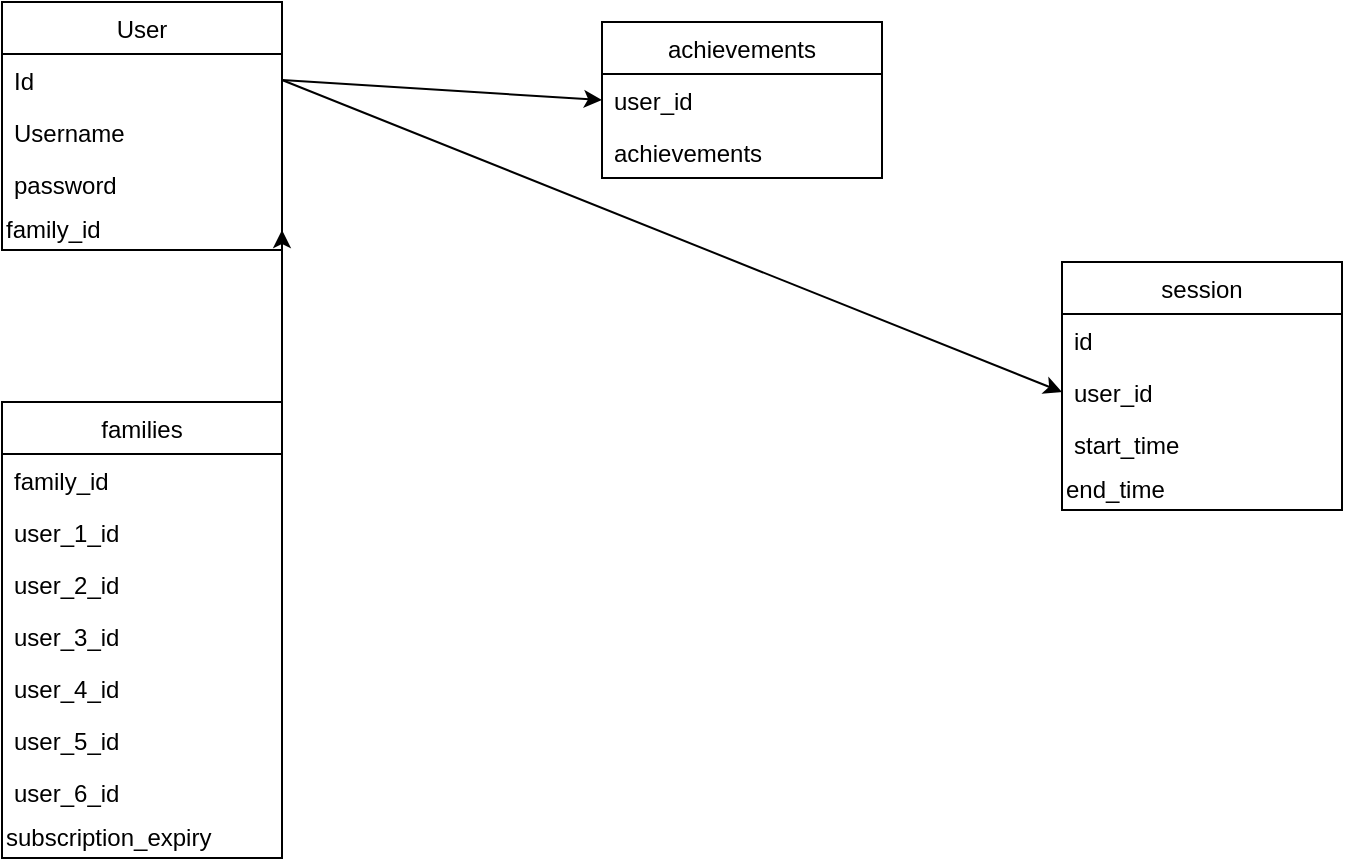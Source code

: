 <mxfile version="15.1.4" type="device"><diagram id="4VceDdplH6qdttMsfI36" name="Page-1"><mxGraphModel dx="2272" dy="762" grid="1" gridSize="10" guides="1" tooltips="1" connect="1" arrows="1" fold="1" page="1" pageScale="1" pageWidth="850" pageHeight="1100" math="0" shadow="0"><root><mxCell id="0"/><mxCell id="1" parent="0"/><mxCell id="hk1HB6x9P1LUDhUWUx9--1" value="User" style="swimlane;fontStyle=0;childLayout=stackLayout;horizontal=1;startSize=26;horizontalStack=0;resizeParent=1;resizeParentMax=0;resizeLast=0;collapsible=1;marginBottom=0;" vertex="1" parent="1"><mxGeometry x="-120" y="90" width="140" height="124" as="geometry"/></mxCell><mxCell id="hk1HB6x9P1LUDhUWUx9--2" value="Id" style="text;strokeColor=none;fillColor=none;align=left;verticalAlign=top;spacingLeft=4;spacingRight=4;overflow=hidden;rotatable=0;points=[[0,0.5],[1,0.5]];portConstraint=eastwest;" vertex="1" parent="hk1HB6x9P1LUDhUWUx9--1"><mxGeometry y="26" width="140" height="26" as="geometry"/></mxCell><mxCell id="hk1HB6x9P1LUDhUWUx9--3" value="Username" style="text;strokeColor=none;fillColor=none;align=left;verticalAlign=top;spacingLeft=4;spacingRight=4;overflow=hidden;rotatable=0;points=[[0,0.5],[1,0.5]];portConstraint=eastwest;" vertex="1" parent="hk1HB6x9P1LUDhUWUx9--1"><mxGeometry y="52" width="140" height="26" as="geometry"/></mxCell><mxCell id="hk1HB6x9P1LUDhUWUx9--4" value="password" style="text;strokeColor=none;fillColor=none;align=left;verticalAlign=top;spacingLeft=4;spacingRight=4;overflow=hidden;rotatable=0;points=[[0,0.5],[1,0.5]];portConstraint=eastwest;" vertex="1" parent="hk1HB6x9P1LUDhUWUx9--1"><mxGeometry y="78" width="140" height="26" as="geometry"/></mxCell><mxCell id="hk1HB6x9P1LUDhUWUx9--33" value="family_id" style="text;html=1;strokeColor=none;fillColor=none;align=left;verticalAlign=middle;whiteSpace=wrap;rounded=0;" vertex="1" parent="hk1HB6x9P1LUDhUWUx9--1"><mxGeometry y="104" width="140" height="20" as="geometry"/></mxCell><mxCell id="hk1HB6x9P1LUDhUWUx9--5" value="achievements" style="swimlane;fontStyle=0;childLayout=stackLayout;horizontal=1;startSize=26;horizontalStack=0;resizeParent=1;resizeParentMax=0;resizeLast=0;collapsible=1;marginBottom=0;" vertex="1" parent="1"><mxGeometry x="180" y="100" width="140" height="78" as="geometry"/></mxCell><mxCell id="hk1HB6x9P1LUDhUWUx9--6" value="user_id" style="text;strokeColor=none;fillColor=none;align=left;verticalAlign=top;spacingLeft=4;spacingRight=4;overflow=hidden;rotatable=0;points=[[0,0.5],[1,0.5]];portConstraint=eastwest;" vertex="1" parent="hk1HB6x9P1LUDhUWUx9--5"><mxGeometry y="26" width="140" height="26" as="geometry"/></mxCell><mxCell id="hk1HB6x9P1LUDhUWUx9--7" value="achievements" style="text;strokeColor=none;fillColor=none;align=left;verticalAlign=top;spacingLeft=4;spacingRight=4;overflow=hidden;rotatable=0;points=[[0,0.5],[1,0.5]];portConstraint=eastwest;" vertex="1" parent="hk1HB6x9P1LUDhUWUx9--5"><mxGeometry y="52" width="140" height="26" as="geometry"/></mxCell><mxCell id="hk1HB6x9P1LUDhUWUx9--16" value="" style="endArrow=classic;html=1;exitX=1;exitY=0.5;exitDx=0;exitDy=0;entryX=0;entryY=0.5;entryDx=0;entryDy=0;" edge="1" parent="1" source="hk1HB6x9P1LUDhUWUx9--2" target="hk1HB6x9P1LUDhUWUx9--6"><mxGeometry width="50" height="50" relative="1" as="geometry"><mxPoint x="80" y="190" as="sourcePoint"/><mxPoint x="120" y="110" as="targetPoint"/></mxGeometry></mxCell><mxCell id="hk1HB6x9P1LUDhUWUx9--18" value="session" style="swimlane;fontStyle=0;childLayout=stackLayout;horizontal=1;startSize=26;horizontalStack=0;resizeParent=1;resizeParentMax=0;resizeLast=0;collapsible=1;marginBottom=0;" vertex="1" parent="1"><mxGeometry x="410" y="220" width="140" height="124" as="geometry"/></mxCell><mxCell id="hk1HB6x9P1LUDhUWUx9--19" value="id" style="text;strokeColor=none;fillColor=none;align=left;verticalAlign=top;spacingLeft=4;spacingRight=4;overflow=hidden;rotatable=0;points=[[0,0.5],[1,0.5]];portConstraint=eastwest;" vertex="1" parent="hk1HB6x9P1LUDhUWUx9--18"><mxGeometry y="26" width="140" height="26" as="geometry"/></mxCell><mxCell id="hk1HB6x9P1LUDhUWUx9--20" value="user_id" style="text;strokeColor=none;fillColor=none;align=left;verticalAlign=top;spacingLeft=4;spacingRight=4;overflow=hidden;rotatable=0;points=[[0,0.5],[1,0.5]];portConstraint=eastwest;" vertex="1" parent="hk1HB6x9P1LUDhUWUx9--18"><mxGeometry y="52" width="140" height="26" as="geometry"/></mxCell><mxCell id="hk1HB6x9P1LUDhUWUx9--21" value="start_time" style="text;strokeColor=none;fillColor=none;align=left;verticalAlign=top;spacingLeft=4;spacingRight=4;overflow=hidden;rotatable=0;points=[[0,0.5],[1,0.5]];portConstraint=eastwest;" vertex="1" parent="hk1HB6x9P1LUDhUWUx9--18"><mxGeometry y="78" width="140" height="26" as="geometry"/></mxCell><mxCell id="hk1HB6x9P1LUDhUWUx9--22" value="end_time" style="text;html=1;strokeColor=none;fillColor=none;align=left;verticalAlign=middle;whiteSpace=wrap;rounded=0;" vertex="1" parent="hk1HB6x9P1LUDhUWUx9--18"><mxGeometry y="104" width="140" height="20" as="geometry"/></mxCell><mxCell id="hk1HB6x9P1LUDhUWUx9--23" value="families" style="swimlane;fontStyle=0;childLayout=stackLayout;horizontal=1;startSize=26;horizontalStack=0;resizeParent=1;resizeParentMax=0;resizeLast=0;collapsible=1;marginBottom=0;" vertex="1" parent="1"><mxGeometry x="-120" y="290" width="140" height="228" as="geometry"/></mxCell><mxCell id="hk1HB6x9P1LUDhUWUx9--24" value="family_id" style="text;strokeColor=none;fillColor=none;align=left;verticalAlign=top;spacingLeft=4;spacingRight=4;overflow=hidden;rotatable=0;points=[[0,0.5],[1,0.5]];portConstraint=eastwest;" vertex="1" parent="hk1HB6x9P1LUDhUWUx9--23"><mxGeometry y="26" width="140" height="26" as="geometry"/></mxCell><mxCell id="hk1HB6x9P1LUDhUWUx9--25" value="user_1_id" style="text;strokeColor=none;fillColor=none;align=left;verticalAlign=top;spacingLeft=4;spacingRight=4;overflow=hidden;rotatable=0;points=[[0,0.5],[1,0.5]];portConstraint=eastwest;" vertex="1" parent="hk1HB6x9P1LUDhUWUx9--23"><mxGeometry y="52" width="140" height="26" as="geometry"/></mxCell><mxCell id="hk1HB6x9P1LUDhUWUx9--26" value="user_2_id" style="text;strokeColor=none;fillColor=none;align=left;verticalAlign=top;spacingLeft=4;spacingRight=4;overflow=hidden;rotatable=0;points=[[0,0.5],[1,0.5]];portConstraint=eastwest;" vertex="1" parent="hk1HB6x9P1LUDhUWUx9--23"><mxGeometry y="78" width="140" height="26" as="geometry"/></mxCell><mxCell id="hk1HB6x9P1LUDhUWUx9--29" value="user_3_id" style="text;strokeColor=none;fillColor=none;align=left;verticalAlign=top;spacingLeft=4;spacingRight=4;overflow=hidden;rotatable=0;points=[[0,0.5],[1,0.5]];portConstraint=eastwest;" vertex="1" parent="hk1HB6x9P1LUDhUWUx9--23"><mxGeometry y="104" width="140" height="26" as="geometry"/></mxCell><mxCell id="hk1HB6x9P1LUDhUWUx9--28" value="user_4_id" style="text;strokeColor=none;fillColor=none;align=left;verticalAlign=top;spacingLeft=4;spacingRight=4;overflow=hidden;rotatable=0;points=[[0,0.5],[1,0.5]];portConstraint=eastwest;" vertex="1" parent="hk1HB6x9P1LUDhUWUx9--23"><mxGeometry y="130" width="140" height="26" as="geometry"/></mxCell><mxCell id="hk1HB6x9P1LUDhUWUx9--27" value="user_5_id" style="text;strokeColor=none;fillColor=none;align=left;verticalAlign=top;spacingLeft=4;spacingRight=4;overflow=hidden;rotatable=0;points=[[0,0.5],[1,0.5]];portConstraint=eastwest;" vertex="1" parent="hk1HB6x9P1LUDhUWUx9--23"><mxGeometry y="156" width="140" height="26" as="geometry"/></mxCell><mxCell id="hk1HB6x9P1LUDhUWUx9--31" value="user_6_id" style="text;strokeColor=none;fillColor=none;align=left;verticalAlign=top;spacingLeft=4;spacingRight=4;overflow=hidden;rotatable=0;points=[[0,0.5],[1,0.5]];portConstraint=eastwest;" vertex="1" parent="hk1HB6x9P1LUDhUWUx9--23"><mxGeometry y="182" width="140" height="26" as="geometry"/></mxCell><mxCell id="hk1HB6x9P1LUDhUWUx9--34" value="subscription_expiry" style="text;html=1;strokeColor=none;fillColor=none;align=left;verticalAlign=middle;whiteSpace=wrap;rounded=0;" vertex="1" parent="hk1HB6x9P1LUDhUWUx9--23"><mxGeometry y="208" width="140" height="20" as="geometry"/></mxCell><mxCell id="hk1HB6x9P1LUDhUWUx9--32" value="" style="endArrow=classic;html=1;exitX=1;exitY=0.5;exitDx=0;exitDy=0;entryX=1;entryY=0.5;entryDx=0;entryDy=0;" edge="1" parent="1" source="hk1HB6x9P1LUDhUWUx9--24" target="hk1HB6x9P1LUDhUWUx9--33"><mxGeometry width="50" height="50" relative="1" as="geometry"><mxPoint x="90" y="250" as="sourcePoint"/><mxPoint x="140" y="200" as="targetPoint"/></mxGeometry></mxCell><mxCell id="hk1HB6x9P1LUDhUWUx9--35" value="" style="endArrow=classic;html=1;exitX=1;exitY=0.5;exitDx=0;exitDy=0;entryX=0;entryY=0.5;entryDx=0;entryDy=0;" edge="1" parent="1" source="hk1HB6x9P1LUDhUWUx9--2" target="hk1HB6x9P1LUDhUWUx9--20"><mxGeometry width="50" height="50" relative="1" as="geometry"><mxPoint x="190" y="290" as="sourcePoint"/><mxPoint x="240" y="240" as="targetPoint"/></mxGeometry></mxCell></root></mxGraphModel></diagram></mxfile>